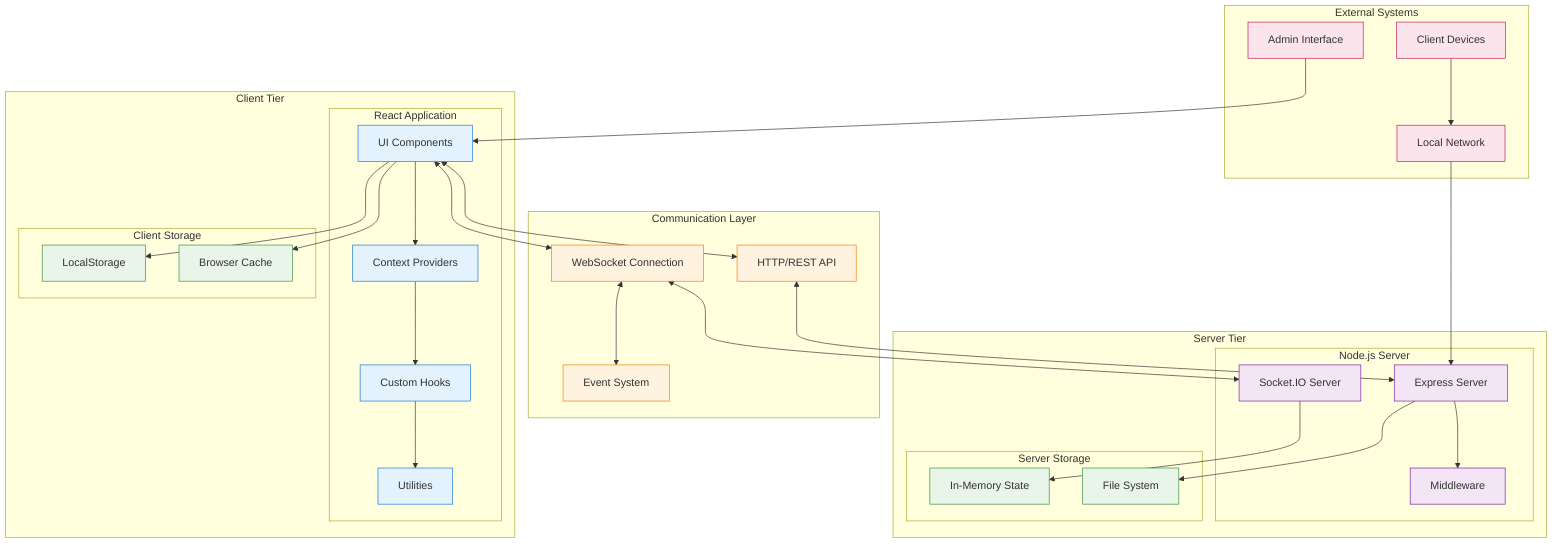 graph TB
    subgraph "Client Tier"
        subgraph "React Application"
            UI[UI Components]
            CTX[Context Providers]
            HOOKS[Custom Hooks]
            UTILS[Utilities]
        end
        
        subgraph "Client Storage"
            LS[LocalStorage]
            CACHE[Browser Cache]
        end
    end
    
    subgraph "Communication Layer"
        WS[WebSocket Connection]
        HTTP[HTTP/REST API]
        EVENTS[Event System]
    end
    
    subgraph "Server Tier"
        subgraph "Node.js Server"
            EXPRESS[Express Server]
            SOCKET[Socket.IO Server]
            MIDDLEWARE[Middleware]
        end
        
        subgraph "Server Storage"
            MEMORY[In-Memory State]
            FILES[File System]
        end
    end
    
    subgraph "External Systems"
        NETWORK[Local Network]
        DEVICES[Client Devices]
        ADMIN[Admin Interface]
    end
    
    %% Client connections
    UI --> CTX
    CTX --> HOOKS
    HOOKS --> UTILS
    UI --> LS
    UI --> CACHE
    
    %% Communication layer
    UI <--> WS
    UI <--> HTTP
    WS <--> EVENTS
    
    %% Server connections
    WS <--> SOCKET
    HTTP <--> EXPRESS
    EXPRESS --> MIDDLEWARE
    SOCKET --> MEMORY
    EXPRESS --> FILES
    
    %% External connections
    DEVICES --> NETWORK
    NETWORK --> EXPRESS
    ADMIN --> UI
    
    classDef client fill:#e3f2fd,stroke:#1976d2
    classDef server fill:#f3e5f5,stroke:#7b1fa2
    classDef storage fill:#e8f5e8,stroke:#388e3c
    classDef communication fill:#fff3e0,stroke:#f57c00
    classDef external fill:#fce4ec,stroke:#c2185b
    
    class UI,CTX,HOOKS,UTILS client
    class EXPRESS,SOCKET,MIDDLEWARE server
    class LS,CACHE,MEMORY,FILES storage
    class WS,HTTP,EVENTS communication
    class NETWORK,DEVICES,ADMIN external